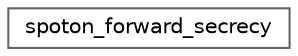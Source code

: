 digraph "Graphical Class Hierarchy"
{
 // LATEX_PDF_SIZE
  bgcolor="transparent";
  edge [fontname=Helvetica,fontsize=10,labelfontname=Helvetica,labelfontsize=10];
  node [fontname=Helvetica,fontsize=10,shape=box,height=0.2,width=0.4];
  rankdir="LR";
  Node0 [id="Node000000",label="spoton_forward_secrecy",height=0.2,width=0.4,color="grey40", fillcolor="white", style="filled",URL="$classspoton__forward__secrecy.html",tooltip=" "];
}
